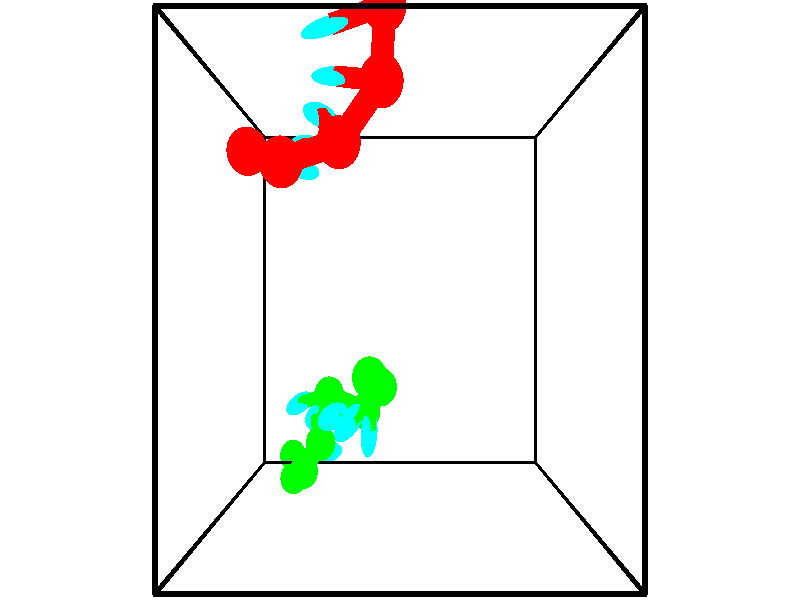 // switches for output
#declare DRAW_BASES = 1; // possible values are 0, 1; only relevant for DNA ribbons
#declare DRAW_BASES_TYPE = 3; // possible values are 1, 2, 3; only relevant for DNA ribbons
#declare DRAW_FOG = 0; // set to 1 to enable fog

#include "colors.inc"

#include "transforms.inc"
background { rgb <1, 1, 1>}

#default {
   normal{
       ripples 0.25
       frequency 0.20
       turbulence 0.2
       lambda 5
   }
	finish {
		phong 0.1
		phong_size 40.
	}
}

// original window dimensions: 1024x640


// camera settings

camera {
	sky <-0, 1, 0>
	up <-0, 1, 0>
	right 1.6 * <1, 0, 0>
	location <2.5, 2.5, 11.1562>
	look_at <2.5, 2.5, 2.5>
	direction <0, 0, -8.6562>
	angle 67.0682
}


# declare cpy_camera_pos = <2.5, 2.5, 11.1562>;
# if (DRAW_FOG = 1)
fog {
	fog_type 2
	up vnormalize(cpy_camera_pos)
	color rgbt<1,1,1,0.3>
	distance 1e-5
	fog_alt 3e-3
	fog_offset 4
}
# end


// LIGHTS

# declare lum = 6;
global_settings {
	ambient_light rgb lum * <0.05, 0.05, 0.05>
	max_trace_level 15
}# declare cpy_direct_light_amount = 0.25;
light_source
{	1000 * <-1, -1, 1>,
	rgb lum * cpy_direct_light_amount
	parallel
}

light_source
{	1000 * <1, 1, -1>,
	rgb lum * cpy_direct_light_amount
	parallel
}

// strand 0

// nucleotide -1

// particle -1
sphere {
	<0.603749, 4.038316, 3.656777> 0.250000
	pigment { color rgbt <1,0,0,0> }
	no_shadow
}
cylinder {
	<0.926796, 3.993134, 3.425262>,  <1.120624, 3.966024, 3.286354>, 0.100000
	pigment { color rgbt <1,0,0,0> }
	no_shadow
}
cylinder {
	<0.926796, 3.993134, 3.425262>,  <0.603749, 4.038316, 3.656777>, 0.100000
	pigment { color rgbt <1,0,0,0> }
	no_shadow
}

// particle -1
sphere {
	<0.926796, 3.993134, 3.425262> 0.100000
	pigment { color rgbt <1,0,0,0> }
	no_shadow
}
sphere {
	0, 1
	scale<0.080000,0.200000,0.300000>
	matrix <0.469867, 0.716337, 0.515835,
		0.356339, -0.688550, 0.631602,
		0.807619, -0.112957, -0.578786,
		1.169082, 3.959247, 3.251627>
	pigment { color rgbt <0,1,1,0> }
	no_shadow
}
cylinder {
	<1.120962, 3.830554, 4.170022>,  <0.603749, 4.038316, 3.656777>, 0.130000
	pigment { color rgbt <1,0,0,0> }
	no_shadow
}

// nucleotide -1

// particle -1
sphere {
	<1.120962, 3.830554, 4.170022> 0.250000
	pigment { color rgbt <1,0,0,0> }
	no_shadow
}
cylinder {
	<1.241577, 3.990860, 3.823967>,  <1.313946, 4.087043, 3.616334>, 0.100000
	pigment { color rgbt <1,0,0,0> }
	no_shadow
}
cylinder {
	<1.241577, 3.990860, 3.823967>,  <1.120962, 3.830554, 4.170022>, 0.100000
	pigment { color rgbt <1,0,0,0> }
	no_shadow
}

// particle -1
sphere {
	<1.241577, 3.990860, 3.823967> 0.100000
	pigment { color rgbt <1,0,0,0> }
	no_shadow
}
sphere {
	0, 1
	scale<0.080000,0.200000,0.300000>
	matrix <0.276556, 0.831601, 0.481619,
		0.912465, -0.384485, 0.139925,
		0.301537, 0.400764, -0.865138,
		1.332038, 4.111089, 3.564425>
	pigment { color rgbt <0,1,1,0> }
	no_shadow
}
cylinder {
	<1.801223, 3.996753, 4.275883>,  <1.120962, 3.830554, 4.170022>, 0.130000
	pigment { color rgbt <1,0,0,0> }
	no_shadow
}

// nucleotide -1

// particle -1
sphere {
	<1.801223, 3.996753, 4.275883> 0.250000
	pigment { color rgbt <1,0,0,0> }
	no_shadow
}
cylinder {
	<1.642113, 4.220490, 3.984978>,  <1.546646, 4.354731, 3.810435>, 0.100000
	pigment { color rgbt <1,0,0,0> }
	no_shadow
}
cylinder {
	<1.642113, 4.220490, 3.984978>,  <1.801223, 3.996753, 4.275883>, 0.100000
	pigment { color rgbt <1,0,0,0> }
	no_shadow
}

// particle -1
sphere {
	<1.642113, 4.220490, 3.984978> 0.100000
	pigment { color rgbt <1,0,0,0> }
	no_shadow
}
sphere {
	0, 1
	scale<0.080000,0.200000,0.300000>
	matrix <0.199484, 0.826436, 0.526507,
		0.895533, 0.064355, -0.440316,
		-0.397777, 0.559341, -0.727263,
		1.522780, 4.388292, 3.766799>
	pigment { color rgbt <0,1,1,0> }
	no_shadow
}
cylinder {
	<2.290270, 4.556511, 4.361245>,  <1.801223, 3.996753, 4.275883>, 0.130000
	pigment { color rgbt <1,0,0,0> }
	no_shadow
}

// nucleotide -1

// particle -1
sphere {
	<2.290270, 4.556511, 4.361245> 0.250000
	pigment { color rgbt <1,0,0,0> }
	no_shadow
}
cylinder {
	<1.959442, 4.646652, 4.155266>,  <1.760945, 4.700737, 4.031678>, 0.100000
	pigment { color rgbt <1,0,0,0> }
	no_shadow
}
cylinder {
	<1.959442, 4.646652, 4.155266>,  <2.290270, 4.556511, 4.361245>, 0.100000
	pigment { color rgbt <1,0,0,0> }
	no_shadow
}

// particle -1
sphere {
	<1.959442, 4.646652, 4.155266> 0.100000
	pigment { color rgbt <1,0,0,0> }
	no_shadow
}
sphere {
	0, 1
	scale<0.080000,0.200000,0.300000>
	matrix <-0.077183, 0.861907, 0.501157,
		0.556775, 0.454237, -0.695464,
		-0.827070, 0.225354, -0.514948,
		1.711321, 4.714258, 4.000782>
	pigment { color rgbt <0,1,1,0> }
	no_shadow
}
cylinder {
	<2.323411, 5.310994, 4.256262>,  <2.290270, 4.556511, 4.361245>, 0.130000
	pigment { color rgbt <1,0,0,0> }
	no_shadow
}

// nucleotide -1

// particle -1
sphere {
	<2.323411, 5.310994, 4.256262> 0.250000
	pigment { color rgbt <1,0,0,0> }
	no_shadow
}
cylinder {
	<1.939545, 5.199036, 4.245667>,  <1.709225, 5.131861, 4.239309>, 0.100000
	pigment { color rgbt <1,0,0,0> }
	no_shadow
}
cylinder {
	<1.939545, 5.199036, 4.245667>,  <2.323411, 5.310994, 4.256262>, 0.100000
	pigment { color rgbt <1,0,0,0> }
	no_shadow
}

// particle -1
sphere {
	<1.939545, 5.199036, 4.245667> 0.100000
	pigment { color rgbt <1,0,0,0> }
	no_shadow
}
sphere {
	0, 1
	scale<0.080000,0.200000,0.300000>
	matrix <-0.250054, 0.806664, 0.535506,
		-0.128518, 0.520530, -0.844116,
		-0.959665, -0.279896, -0.026490,
		1.651645, 5.115067, 4.237720>
	pigment { color rgbt <0,1,1,0> }
	no_shadow
}
cylinder {
	<2.025332, 5.932961, 4.218281>,  <2.323411, 5.310994, 4.256262>, 0.130000
	pigment { color rgbt <1,0,0,0> }
	no_shadow
}

// nucleotide -1

// particle -1
sphere {
	<2.025332, 5.932961, 4.218281> 0.250000
	pigment { color rgbt <1,0,0,0> }
	no_shadow
}
cylinder {
	<1.705986, 5.702652, 4.288818>,  <1.514378, 5.564466, 4.331141>, 0.100000
	pigment { color rgbt <1,0,0,0> }
	no_shadow
}
cylinder {
	<1.705986, 5.702652, 4.288818>,  <2.025332, 5.932961, 4.218281>, 0.100000
	pigment { color rgbt <1,0,0,0> }
	no_shadow
}

// particle -1
sphere {
	<1.705986, 5.702652, 4.288818> 0.100000
	pigment { color rgbt <1,0,0,0> }
	no_shadow
}
sphere {
	0, 1
	scale<0.080000,0.200000,0.300000>
	matrix <-0.376684, 0.705992, 0.599737,
		-0.469811, 0.412383, -0.780524,
		-0.798365, -0.575774, 0.176344,
		1.466476, 5.529920, 4.341722>
	pigment { color rgbt <0,1,1,0> }
	no_shadow
}
cylinder {
	<1.438727, 6.304273, 4.071312>,  <2.025332, 5.932961, 4.218281>, 0.130000
	pigment { color rgbt <1,0,0,0> }
	no_shadow
}

// nucleotide -1

// particle -1
sphere {
	<1.438727, 6.304273, 4.071312> 0.250000
	pigment { color rgbt <1,0,0,0> }
	no_shadow
}
cylinder {
	<1.321350, 6.026154, 4.333748>,  <1.250924, 5.859282, 4.491209>, 0.100000
	pigment { color rgbt <1,0,0,0> }
	no_shadow
}
cylinder {
	<1.321350, 6.026154, 4.333748>,  <1.438727, 6.304273, 4.071312>, 0.100000
	pigment { color rgbt <1,0,0,0> }
	no_shadow
}

// particle -1
sphere {
	<1.321350, 6.026154, 4.333748> 0.100000
	pigment { color rgbt <1,0,0,0> }
	no_shadow
}
sphere {
	0, 1
	scale<0.080000,0.200000,0.300000>
	matrix <-0.448780, 0.706170, 0.547650,
		-0.844090, -0.133736, -0.519256,
		-0.293442, -0.695298, 0.656089,
		1.233317, 5.817564, 4.530575>
	pigment { color rgbt <0,1,1,0> }
	no_shadow
}
cylinder {
	<0.692547, 6.345112, 4.137547>,  <1.438727, 6.304273, 4.071312>, 0.130000
	pigment { color rgbt <1,0,0,0> }
	no_shadow
}

// nucleotide -1

// particle -1
sphere {
	<0.692547, 6.345112, 4.137547> 0.250000
	pigment { color rgbt <1,0,0,0> }
	no_shadow
}
cylinder {
	<0.832596, 6.176544, 4.472168>,  <0.916625, 6.075404, 4.672941>, 0.100000
	pigment { color rgbt <1,0,0,0> }
	no_shadow
}
cylinder {
	<0.832596, 6.176544, 4.472168>,  <0.692547, 6.345112, 4.137547>, 0.100000
	pigment { color rgbt <1,0,0,0> }
	no_shadow
}

// particle -1
sphere {
	<0.832596, 6.176544, 4.472168> 0.100000
	pigment { color rgbt <1,0,0,0> }
	no_shadow
}
sphere {
	0, 1
	scale<0.080000,0.200000,0.300000>
	matrix <-0.546038, 0.633822, 0.547825,
		-0.761090, -0.648595, -0.008195,
		0.350122, -0.421419, 0.836553,
		0.937633, 6.050118, 4.723134>
	pigment { color rgbt <0,1,1,0> }
	no_shadow
}
// strand 1

// nucleotide -1

// particle -1
sphere {
	<2.065180, 1.576781, 2.525024> 0.250000
	pigment { color rgbt <0,1,0,0> }
	no_shadow
}
cylinder {
	<2.059052, 1.183182, 2.454018>,  <2.055374, 0.947022, 2.411414>, 0.100000
	pigment { color rgbt <0,1,0,0> }
	no_shadow
}
cylinder {
	<2.059052, 1.183182, 2.454018>,  <2.065180, 1.576781, 2.525024>, 0.100000
	pigment { color rgbt <0,1,0,0> }
	no_shadow
}

// particle -1
sphere {
	<2.059052, 1.183182, 2.454018> 0.100000
	pigment { color rgbt <0,1,0,0> }
	no_shadow
}
sphere {
	0, 1
	scale<0.080000,0.200000,0.300000>
	matrix <-0.890534, 0.094158, -0.445066,
		0.454658, 0.151264, -0.877727,
		-0.015322, -0.983999, -0.177516,
		2.054455, 0.887982, 2.400763>
	pigment { color rgbt <0,1,1,0> }
	no_shadow
}
cylinder {
	<2.200064, 1.373855, 1.780519>,  <2.065180, 1.576781, 2.525024>, 0.130000
	pigment { color rgbt <0,1,0,0> }
	no_shadow
}

// nucleotide -1

// particle -1
sphere {
	<2.200064, 1.373855, 1.780519> 0.250000
	pigment { color rgbt <0,1,0,0> }
	no_shadow
}
cylinder {
	<1.938217, 1.142136, 1.974792>,  <1.781109, 1.003104, 2.091357>, 0.100000
	pigment { color rgbt <0,1,0,0> }
	no_shadow
}
cylinder {
	<1.938217, 1.142136, 1.974792>,  <2.200064, 1.373855, 1.780519>, 0.100000
	pigment { color rgbt <0,1,0,0> }
	no_shadow
}

// particle -1
sphere {
	<1.938217, 1.142136, 1.974792> 0.100000
	pigment { color rgbt <0,1,0,0> }
	no_shadow
}
sphere {
	0, 1
	scale<0.080000,0.200000,0.300000>
	matrix <-0.711566, 0.255248, -0.654616,
		0.255248, -0.774119, -0.579299,
		0.654616, 0.579299, -0.485685,
		1.741832, 0.968346, 2.120498>
	pigment { color rgbt <0,1,1,0> }
	no_shadow
}
cylinder {
	<1.927927, 0.987732, 1.275484>,  <2.200064, 1.373855, 1.780519>, 0.130000
	pigment { color rgbt <0,1,0,0> }
	no_shadow
}

// nucleotide -1

// particle -1
sphere {
	<1.927927, 0.987732, 1.275484> 0.250000
	pigment { color rgbt <0,1,0,0> }
	no_shadow
}
cylinder {
	<1.662323, 0.989319, 1.574570>,  <1.502961, 0.990271, 1.754021>, 0.100000
	pigment { color rgbt <0,1,0,0> }
	no_shadow
}
cylinder {
	<1.662323, 0.989319, 1.574570>,  <1.927927, 0.987732, 1.275484>, 0.100000
	pigment { color rgbt <0,1,0,0> }
	no_shadow
}

// particle -1
sphere {
	<1.662323, 0.989319, 1.574570> 0.100000
	pigment { color rgbt <0,1,0,0> }
	no_shadow
}
sphere {
	0, 1
	scale<0.080000,0.200000,0.300000>
	matrix <-0.694746, 0.366429, -0.618916,
		-0.276440, -0.930438, -0.240556,
		-0.664010, 0.003968, 0.747714,
		1.463120, 0.990509, 1.798884>
	pigment { color rgbt <0,1,1,0> }
	no_shadow
}
cylinder {
	<1.286735, 1.156988, 0.815425>,  <1.927927, 0.987732, 1.275484>, 0.130000
	pigment { color rgbt <0,1,0,0> }
	no_shadow
}

// nucleotide -1

// particle -1
sphere {
	<1.286735, 1.156988, 0.815425> 0.250000
	pigment { color rgbt <0,1,0,0> }
	no_shadow
}
cylinder {
	<0.960487, 1.051605, 0.609375>,  <0.764739, 0.988376, 0.485745>, 0.100000
	pigment { color rgbt <0,1,0,0> }
	no_shadow
}
cylinder {
	<0.960487, 1.051605, 0.609375>,  <1.286735, 1.156988, 0.815425>, 0.100000
	pigment { color rgbt <0,1,0,0> }
	no_shadow
}

// particle -1
sphere {
	<0.960487, 1.051605, 0.609375> 0.100000
	pigment { color rgbt <0,1,0,0> }
	no_shadow
}
sphere {
	0, 1
	scale<0.080000,0.200000,0.300000>
	matrix <0.544513, -0.650539, -0.529437,
		-0.195626, -0.712313, 0.674048,
		-0.815620, -0.263457, -0.515126,
		0.715801, 0.972568, 0.454837>
	pigment { color rgbt <0,1,1,0> }
	no_shadow
}
cylinder {
	<1.146998, 0.466596, 0.847649>,  <1.286735, 1.156988, 0.815425>, 0.130000
	pigment { color rgbt <0,1,0,0> }
	no_shadow
}

// nucleotide -1

// particle -1
sphere {
	<1.146998, 0.466596, 0.847649> 0.250000
	pigment { color rgbt <0,1,0,0> }
	no_shadow
}
cylinder {
	<1.044388, 0.621063, 0.493233>,  <0.982822, 0.713744, 0.280583>, 0.100000
	pigment { color rgbt <0,1,0,0> }
	no_shadow
}
cylinder {
	<1.044388, 0.621063, 0.493233>,  <1.146998, 0.466596, 0.847649>, 0.100000
	pigment { color rgbt <0,1,0,0> }
	no_shadow
}

// particle -1
sphere {
	<1.044388, 0.621063, 0.493233> 0.100000
	pigment { color rgbt <0,1,0,0> }
	no_shadow
}
sphere {
	0, 1
	scale<0.080000,0.200000,0.300000>
	matrix <0.407007, -0.788317, -0.461413,
		-0.876664, -0.478989, 0.045049,
		-0.256525, 0.386169, -0.886041,
		0.967430, 0.736914, 0.227420>
	pigment { color rgbt <0,1,1,0> }
	no_shadow
}
cylinder {
	<0.796503, -0.028094, 0.487981>,  <1.146998, 0.466596, 0.847649>, 0.130000
	pigment { color rgbt <0,1,0,0> }
	no_shadow
}

// nucleotide -1

// particle -1
sphere {
	<0.796503, -0.028094, 0.487981> 0.250000
	pigment { color rgbt <0,1,0,0> }
	no_shadow
}
cylinder {
	<0.921478, 0.220047, 0.200218>,  <0.996463, 0.368932, 0.027561>, 0.100000
	pigment { color rgbt <0,1,0,0> }
	no_shadow
}
cylinder {
	<0.921478, 0.220047, 0.200218>,  <0.796503, -0.028094, 0.487981>, 0.100000
	pigment { color rgbt <0,1,0,0> }
	no_shadow
}

// particle -1
sphere {
	<0.921478, 0.220047, 0.200218> 0.100000
	pigment { color rgbt <0,1,0,0> }
	no_shadow
}
sphere {
	0, 1
	scale<0.080000,0.200000,0.300000>
	matrix <0.308628, -0.782525, -0.540743,
		-0.898405, -0.053080, -0.435949,
		0.312439, 0.620353, -0.719406,
		1.015210, 0.406153, -0.015604>
	pigment { color rgbt <0,1,1,0> }
	no_shadow
}
cylinder {
	<0.521061, -0.262847, -0.119684>,  <0.796503, -0.028094, 0.487981>, 0.130000
	pigment { color rgbt <0,1,0,0> }
	no_shadow
}

// nucleotide -1

// particle -1
sphere {
	<0.521061, -0.262847, -0.119684> 0.250000
	pigment { color rgbt <0,1,0,0> }
	no_shadow
}
cylinder {
	<0.795387, -0.029037, -0.293114>,  <0.959983, 0.111249, -0.397171>, 0.100000
	pigment { color rgbt <0,1,0,0> }
	no_shadow
}
cylinder {
	<0.795387, -0.029037, -0.293114>,  <0.521061, -0.262847, -0.119684>, 0.100000
	pigment { color rgbt <0,1,0,0> }
	no_shadow
}

// particle -1
sphere {
	<0.795387, -0.029037, -0.293114> 0.100000
	pigment { color rgbt <0,1,0,0> }
	no_shadow
}
sphere {
	0, 1
	scale<0.080000,0.200000,0.300000>
	matrix <0.184993, -0.716200, -0.672930,
		-0.703870, 0.381298, -0.599315,
		0.685816, 0.584525, -0.433574,
		1.001132, 0.146320, -0.423186>
	pigment { color rgbt <0,1,1,0> }
	no_shadow
}
cylinder {
	<0.368947, -0.072273, -0.858388>,  <0.521061, -0.262847, -0.119684>, 0.130000
	pigment { color rgbt <0,1,0,0> }
	no_shadow
}

// nucleotide -1

// particle -1
sphere {
	<0.368947, -0.072273, -0.858388> 0.250000
	pigment { color rgbt <0,1,0,0> }
	no_shadow
}
cylinder {
	<0.764633, -0.034103, -0.813942>,  <1.002045, -0.011202, -0.787274>, 0.100000
	pigment { color rgbt <0,1,0,0> }
	no_shadow
}
cylinder {
	<0.764633, -0.034103, -0.813942>,  <0.368947, -0.072273, -0.858388>, 0.100000
	pigment { color rgbt <0,1,0,0> }
	no_shadow
}

// particle -1
sphere {
	<0.764633, -0.034103, -0.813942> 0.100000
	pigment { color rgbt <0,1,0,0> }
	no_shadow
}
sphere {
	0, 1
	scale<0.080000,0.200000,0.300000>
	matrix <0.145028, -0.744218, -0.652001,
		0.020478, 0.661085, -0.750032,
		0.989216, 0.095424, 0.111116,
		1.061398, -0.005476, -0.780607>
	pigment { color rgbt <0,1,1,0> }
	no_shadow
}
// box output
cylinder {
	<0.000000, 0.000000, 0.000000>,  <5.000000, 0.000000, 0.000000>, 0.025000
	pigment { color rgbt <0,0,0,0> }
	no_shadow
}
cylinder {
	<0.000000, 0.000000, 0.000000>,  <0.000000, 5.000000, 0.000000>, 0.025000
	pigment { color rgbt <0,0,0,0> }
	no_shadow
}
cylinder {
	<0.000000, 0.000000, 0.000000>,  <0.000000, 0.000000, 5.000000>, 0.025000
	pigment { color rgbt <0,0,0,0> }
	no_shadow
}
cylinder {
	<5.000000, 5.000000, 5.000000>,  <0.000000, 5.000000, 5.000000>, 0.025000
	pigment { color rgbt <0,0,0,0> }
	no_shadow
}
cylinder {
	<5.000000, 5.000000, 5.000000>,  <5.000000, 0.000000, 5.000000>, 0.025000
	pigment { color rgbt <0,0,0,0> }
	no_shadow
}
cylinder {
	<5.000000, 5.000000, 5.000000>,  <5.000000, 5.000000, 0.000000>, 0.025000
	pigment { color rgbt <0,0,0,0> }
	no_shadow
}
cylinder {
	<0.000000, 0.000000, 5.000000>,  <0.000000, 5.000000, 5.000000>, 0.025000
	pigment { color rgbt <0,0,0,0> }
	no_shadow
}
cylinder {
	<0.000000, 0.000000, 5.000000>,  <5.000000, 0.000000, 5.000000>, 0.025000
	pigment { color rgbt <0,0,0,0> }
	no_shadow
}
cylinder {
	<5.000000, 5.000000, 0.000000>,  <0.000000, 5.000000, 0.000000>, 0.025000
	pigment { color rgbt <0,0,0,0> }
	no_shadow
}
cylinder {
	<5.000000, 5.000000, 0.000000>,  <5.000000, 0.000000, 0.000000>, 0.025000
	pigment { color rgbt <0,0,0,0> }
	no_shadow
}
cylinder {
	<5.000000, 0.000000, 5.000000>,  <5.000000, 0.000000, 0.000000>, 0.025000
	pigment { color rgbt <0,0,0,0> }
	no_shadow
}
cylinder {
	<0.000000, 5.000000, 0.000000>,  <0.000000, 5.000000, 5.000000>, 0.025000
	pigment { color rgbt <0,0,0,0> }
	no_shadow
}
// end of box output
